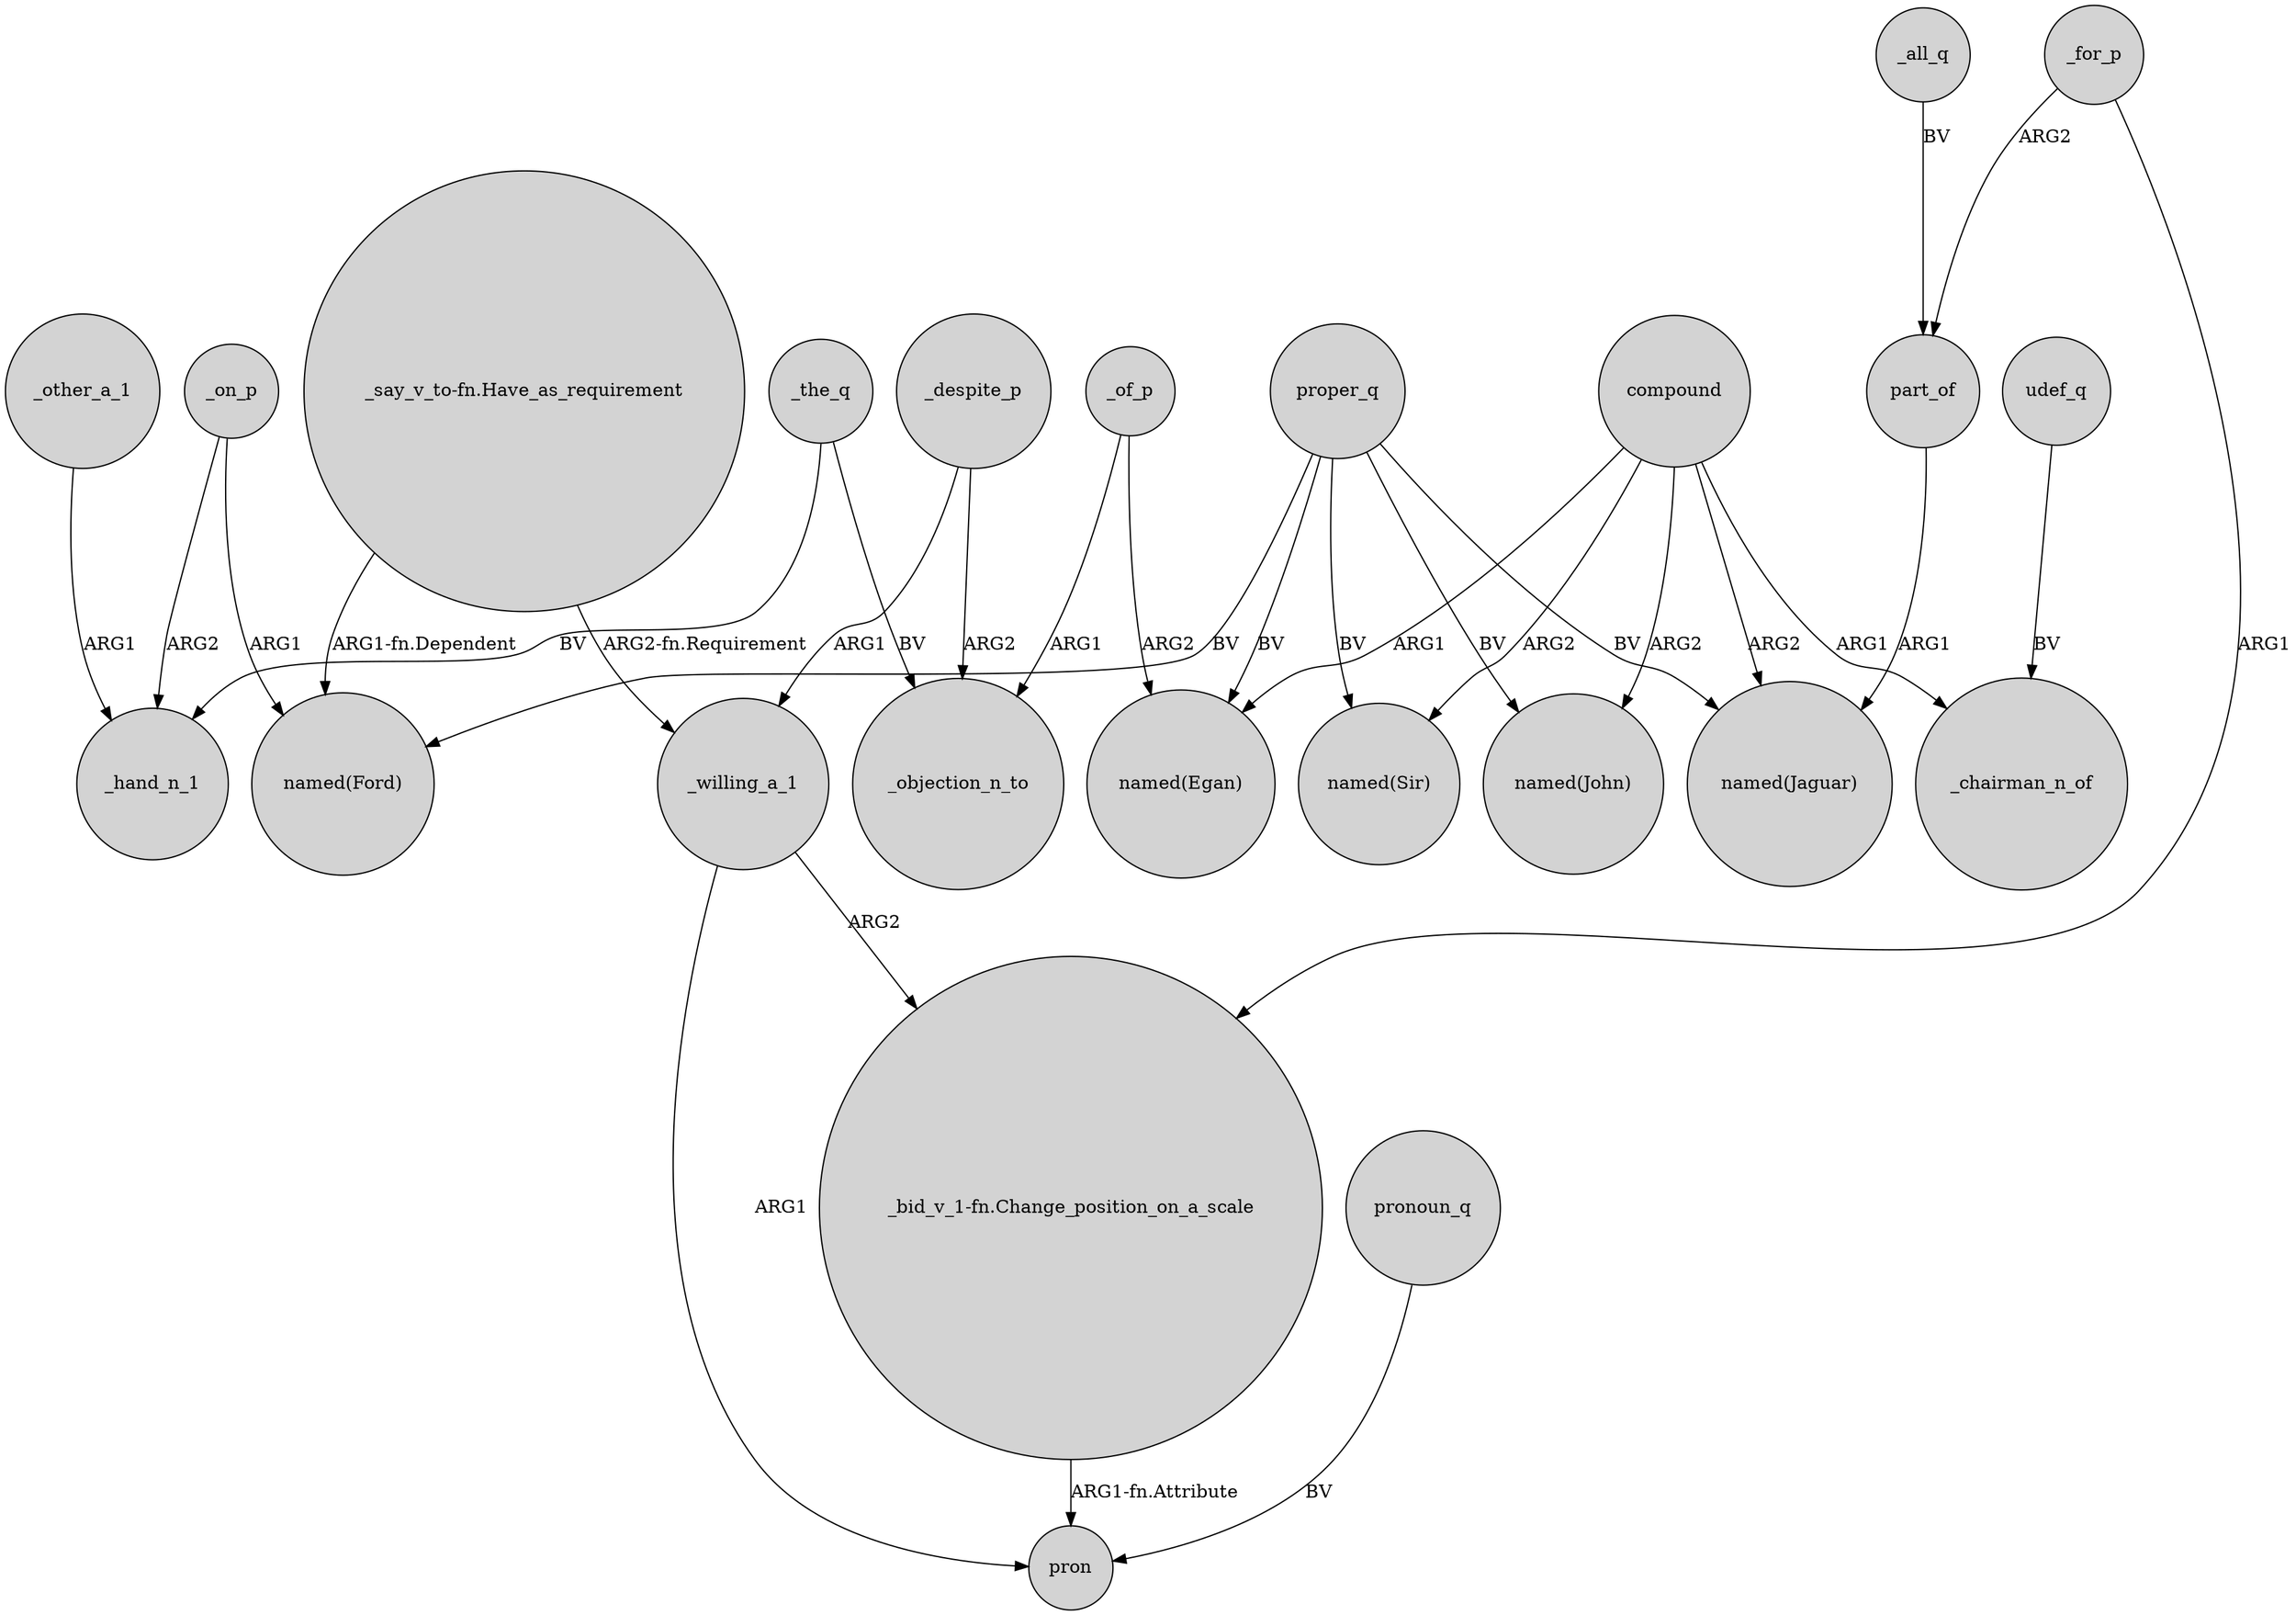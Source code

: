 digraph {
	node [shape=circle style=filled]
	proper_q -> "named(Ford)" [label=BV]
	part_of -> "named(Jaguar)" [label=ARG1]
	proper_q -> "named(Sir)" [label=BV]
	compound -> "named(Sir)" [label=ARG2]
	udef_q -> _chairman_n_of [label=BV]
	_for_p -> part_of [label=ARG2]
	_for_p -> "_bid_v_1-fn.Change_position_on_a_scale" [label=ARG1]
	_other_a_1 -> _hand_n_1 [label=ARG1]
	compound -> "named(Egan)" [label=ARG1]
	"_bid_v_1-fn.Change_position_on_a_scale" -> pron [label="ARG1-fn.Attribute"]
	_willing_a_1 -> "_bid_v_1-fn.Change_position_on_a_scale" [label=ARG2]
	_all_q -> part_of [label=BV]
	_on_p -> _hand_n_1 [label=ARG2]
	pronoun_q -> pron [label=BV]
	_despite_p -> _objection_n_to [label=ARG2]
	_the_q -> _hand_n_1 [label=BV]
	proper_q -> "named(Egan)" [label=BV]
	compound -> "named(John)" [label=ARG2]
	compound -> "named(Jaguar)" [label=ARG2]
	_despite_p -> _willing_a_1 [label=ARG1]
	_willing_a_1 -> pron [label=ARG1]
	_on_p -> "named(Ford)" [label=ARG1]
	proper_q -> "named(Jaguar)" [label=BV]
	_of_p -> "named(Egan)" [label=ARG2]
	compound -> _chairman_n_of [label=ARG1]
	"_say_v_to-fn.Have_as_requirement" -> _willing_a_1 [label="ARG2-fn.Requirement"]
	"_say_v_to-fn.Have_as_requirement" -> "named(Ford)" [label="ARG1-fn.Dependent"]
	_the_q -> _objection_n_to [label=BV]
	_of_p -> _objection_n_to [label=ARG1]
	proper_q -> "named(John)" [label=BV]
}
